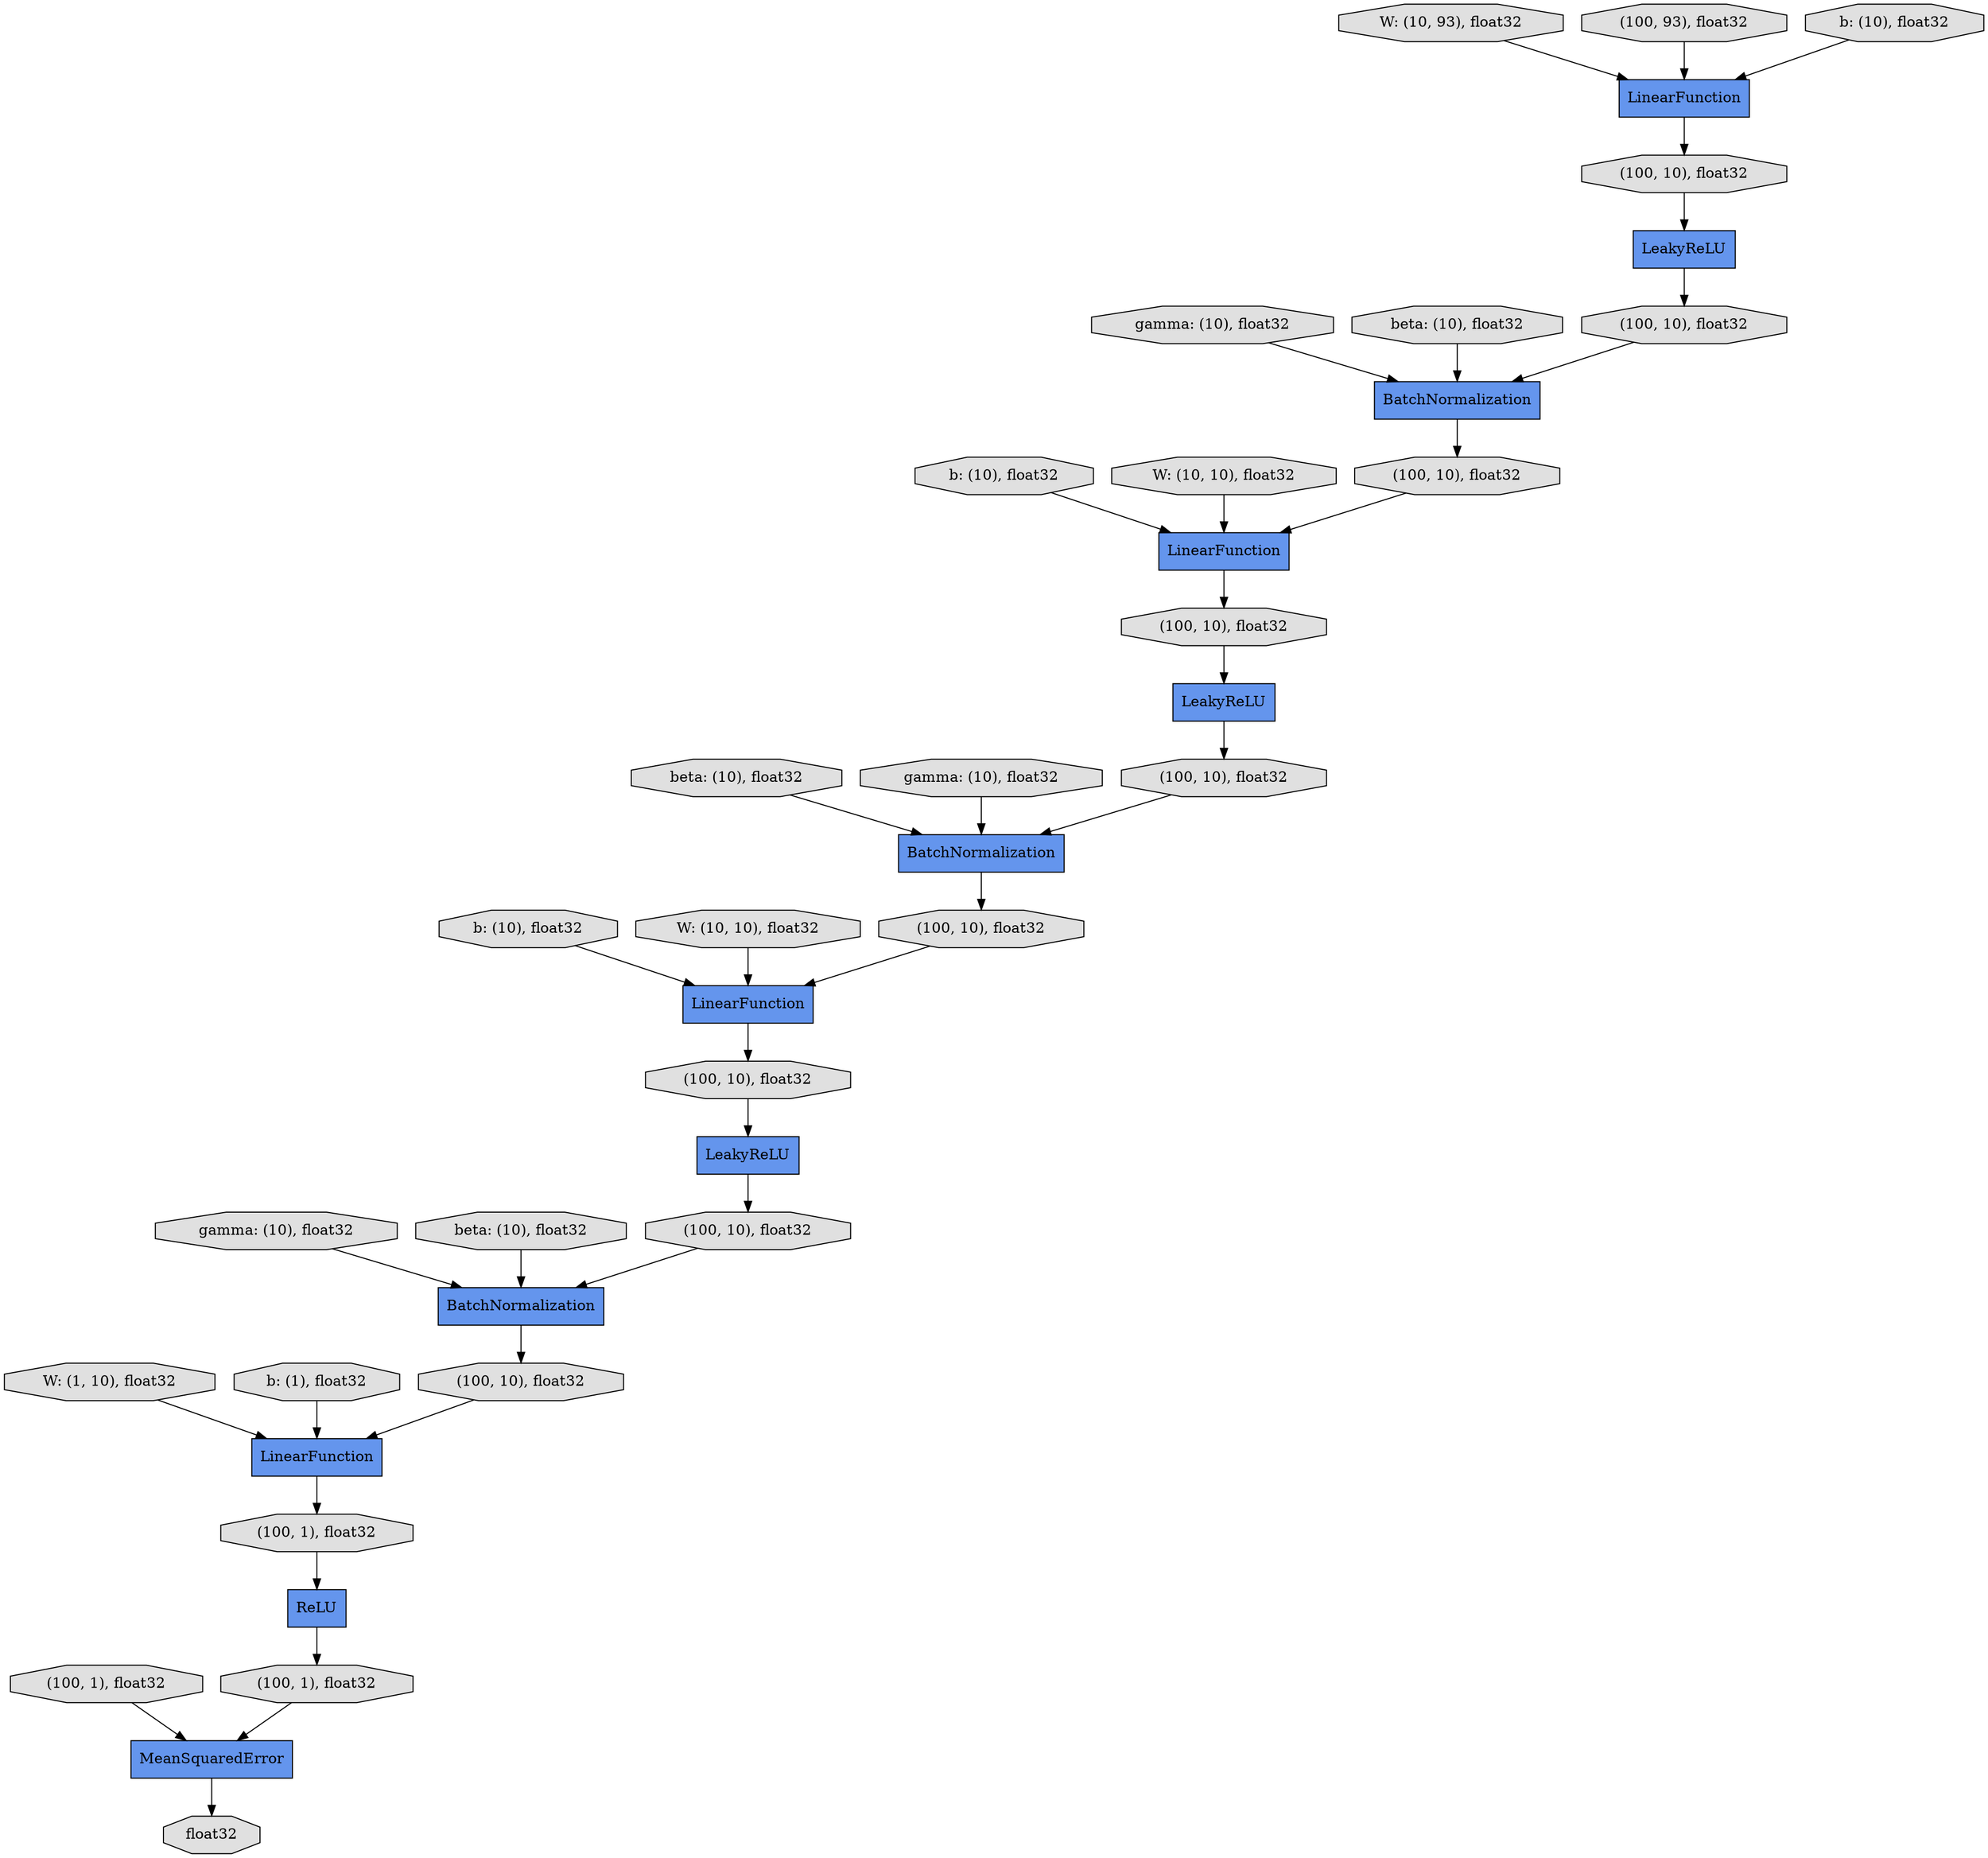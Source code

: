 digraph graphname{rankdir=TB;4884656272 [label="(100, 10), float32",shape="octagon",fillcolor="#E0E0E0",style="filled"];4884656336 [label="(100, 10), float32",shape="octagon",fillcolor="#E0E0E0",style="filled"];4881150224 [label="W: (10, 93), float32",shape="octagon",fillcolor="#E0E0E0",style="filled"];4883198288 [label="W: (1, 10), float32",shape="octagon",fillcolor="#E0E0E0",style="filled"];4883200336 [label="gamma: (10), float32",shape="octagon",fillcolor="#E0E0E0",style="filled"];4884656592 [label="BatchNormalization",shape="record",fillcolor="#6495ED",style="filled"];4883126736 [label="b: (10), float32",shape="octagon",fillcolor="#E0E0E0",style="filled"];4884337168 [label="(100, 1), float32",shape="octagon",fillcolor="#E0E0E0",style="filled"];4884656656 [label="BatchNormalization",shape="record",fillcolor="#6495ED",style="filled"];4884656720 [label="(100, 10), float32",shape="octagon",fillcolor="#E0E0E0",style="filled"];4883198608 [label="b: (1), float32",shape="octagon",fillcolor="#E0E0E0",style="filled"];4883200656 [label="beta: (10), float32",shape="octagon",fillcolor="#E0E0E0",style="filled"];4884337360 [label="(100, 1), float32",shape="octagon",fillcolor="#E0E0E0",style="filled"];4884658896 [label="(100, 10), float32",shape="octagon",fillcolor="#E0E0E0",style="filled"];4884656976 [label="LinearFunction",shape="record",fillcolor="#6495ED",style="filled"];4883198928 [label="gamma: (10), float32",shape="octagon",fillcolor="#E0E0E0",style="filled"];4884337680 [label="float32",shape="octagon",fillcolor="#E0E0E0",style="filled"];4883128272 [label="b: (10), float32",shape="octagon",fillcolor="#E0E0E0",style="filled"];4884337744 [label="(100, 10), float32",shape="octagon",fillcolor="#E0E0E0",style="filled"];4884657360 [label="ReLU",shape="record",fillcolor="#6495ED",style="filled"];4883199952 [label="beta: (10), float32",shape="octagon",fillcolor="#E0E0E0",style="filled"];4884659408 [label="LeakyReLU",shape="record",fillcolor="#6495ED",style="filled"];4884657424 [label="(100, 1), float32",shape="octagon",fillcolor="#E0E0E0",style="filled"];4883199248 [label="beta: (10), float32",shape="octagon",fillcolor="#E0E0E0",style="filled"];4884657488 [label="(100, 10), float32",shape="octagon",fillcolor="#E0E0E0",style="filled"];4884659536 [label="(100, 93), float32",shape="octagon",fillcolor="#E0E0E0",style="filled"];4884658064 [label="LinearFunction",shape="record",fillcolor="#6495ED",style="filled"];4884657552 [label="(100, 10), float32",shape="octagon",fillcolor="#E0E0E0",style="filled"];4884660112 [label="LeakyReLU",shape="record",fillcolor="#6495ED",style="filled"];4883127760 [label="b: (10), float32",shape="octagon",fillcolor="#E0E0E0",style="filled"];4884659792 [label="LinearFunction",shape="record",fillcolor="#6495ED",style="filled"];4884657744 [label="LeakyReLU",shape="record",fillcolor="#6495ED",style="filled"];4883199632 [label="gamma: (10), float32",shape="octagon",fillcolor="#E0E0E0",style="filled"];4883127952 [label="W: (10, 10), float32",shape="octagon",fillcolor="#E0E0E0",style="filled"];4884659920 [label="BatchNormalization",shape="record",fillcolor="#6495ED",style="filled"];4884659984 [label="(100, 10), float32",shape="octagon",fillcolor="#E0E0E0",style="filled"];4884660176 [label="(100, 10), float32",shape="octagon",fillcolor="#E0E0E0",style="filled"];4884660048 [label="LinearFunction",shape="record",fillcolor="#6495ED",style="filled"];4883126160 [label="W: (10, 10), float32",shape="octagon",fillcolor="#E0E0E0",style="filled"];4884658128 [label="MeanSquaredError",shape="record",fillcolor="#6495ED",style="filled"];4884660112 -> 4884660176;4884337744 -> 4884659792;4884660048 -> 4884656336;4884658064 -> 4884656720;4884656336 -> 4884660112;4884659792 -> 4884337360;4884659920 -> 4884337744;4883126160 -> 4884658064;4884658128 -> 4884337680;4881150224 -> 4884660048;4883198288 -> 4884659792;4883128272 -> 4884658064;4884337168 -> 4884658128;4883200656 -> 4884659920;4884656720 -> 4884657744;4884659536 -> 4884660048;4883126736 -> 4884656976;4883127760 -> 4884660048;4884659408 -> 4884659984;4883198928 -> 4884656656;4883198608 -> 4884659792;4884657488 -> 4884659920;4884657360 -> 4884337168;4884656976 -> 4884657552;4883199952 -> 4884656592;4884656272 -> 4884656976;4884337360 -> 4884657360;4884657424 -> 4884658128;4884658896 -> 4884658064;4884659984 -> 4884656592;4883127952 -> 4884656976;4883199248 -> 4884656656;4883199632 -> 4884656592;4884657552 -> 4884659408;4884660176 -> 4884656656;4884657744 -> 4884657488;4884656592 -> 4884658896;4884656656 -> 4884656272;4883200336 -> 4884659920;}